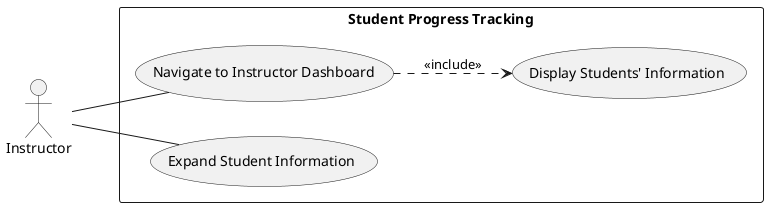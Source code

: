 @startuml studentprogress_use_case_diagram

left to right direction

actor Instructor as User

rectangle "Student Progress Tracking" {
  usecase UC1 as "Navigate to Instructor Dashboard"
  usecase "Display Students' Information" as UC2
  usecase UC3 as "Expand Student Information"
}

User -- UC1
UC1 ..> UC2 : <<include>>
User -- UC3

@enduml
